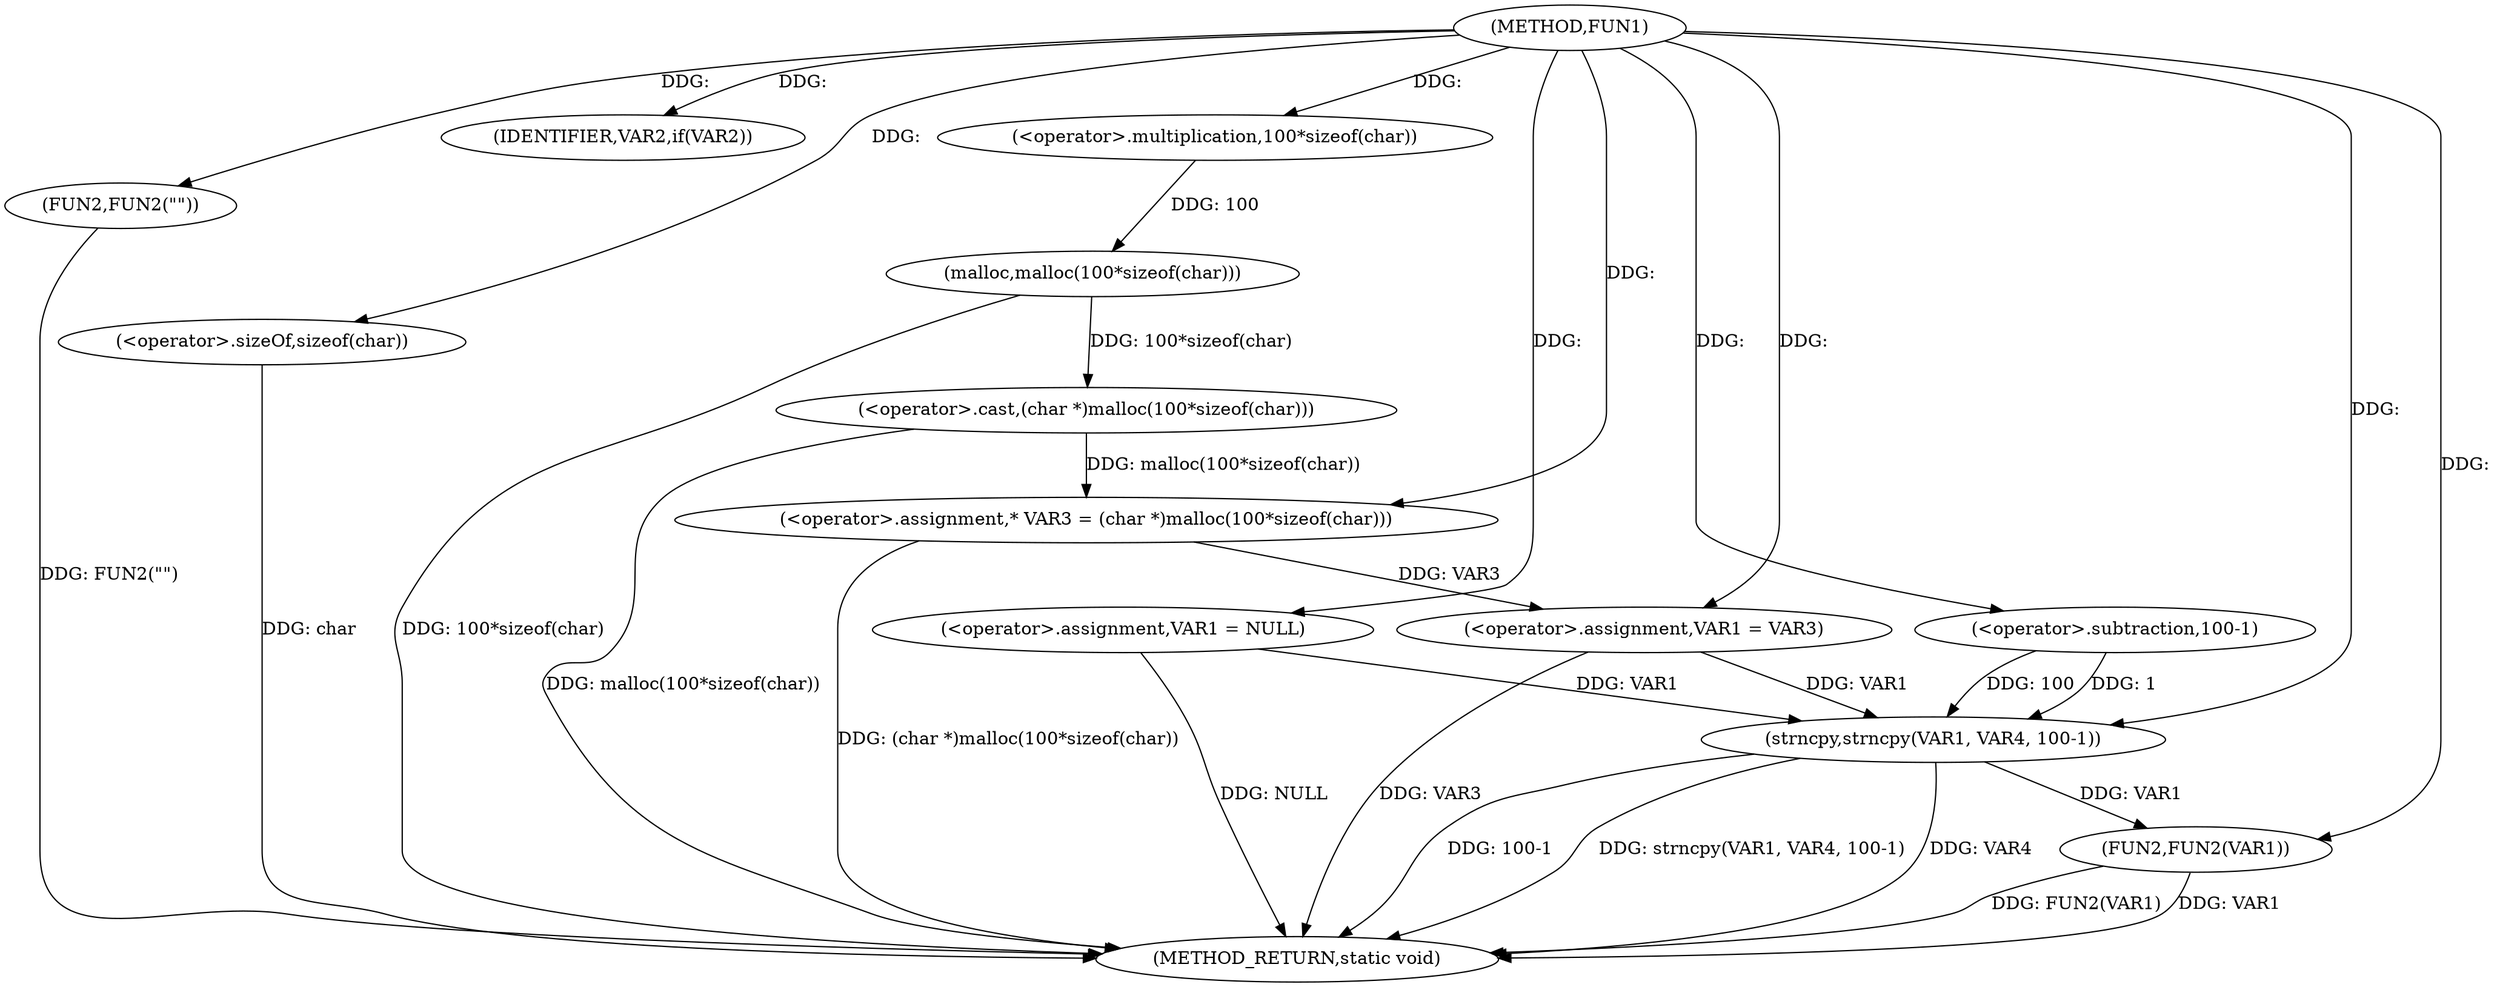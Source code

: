 digraph FUN1 {  
"1000100" [label = "(METHOD,FUN1)" ]
"1000137" [label = "(METHOD_RETURN,static void)" ]
"1000103" [label = "(<operator>.assignment,VAR1 = NULL)" ]
"1000107" [label = "(IDENTIFIER,VAR2,if(VAR2))" ]
"1000109" [label = "(FUN2,FUN2(\"\"))" ]
"1000115" [label = "(<operator>.assignment,* VAR3 = (char *)malloc(100*sizeof(char)))" ]
"1000117" [label = "(<operator>.cast,(char *)malloc(100*sizeof(char)))" ]
"1000119" [label = "(malloc,malloc(100*sizeof(char)))" ]
"1000120" [label = "(<operator>.multiplication,100*sizeof(char))" ]
"1000122" [label = "(<operator>.sizeOf,sizeof(char))" ]
"1000124" [label = "(<operator>.assignment,VAR1 = VAR3)" ]
"1000129" [label = "(strncpy,strncpy(VAR1, VAR4, 100-1))" ]
"1000132" [label = "(<operator>.subtraction,100-1)" ]
"1000135" [label = "(FUN2,FUN2(VAR1))" ]
  "1000115" -> "1000137"  [ label = "DDG: (char *)malloc(100*sizeof(char))"] 
  "1000124" -> "1000137"  [ label = "DDG: VAR3"] 
  "1000103" -> "1000137"  [ label = "DDG: NULL"] 
  "1000117" -> "1000137"  [ label = "DDG: malloc(100*sizeof(char))"] 
  "1000109" -> "1000137"  [ label = "DDG: FUN2(\"\")"] 
  "1000122" -> "1000137"  [ label = "DDG: char"] 
  "1000129" -> "1000137"  [ label = "DDG: 100-1"] 
  "1000129" -> "1000137"  [ label = "DDG: strncpy(VAR1, VAR4, 100-1)"] 
  "1000135" -> "1000137"  [ label = "DDG: FUN2(VAR1)"] 
  "1000119" -> "1000137"  [ label = "DDG: 100*sizeof(char)"] 
  "1000135" -> "1000137"  [ label = "DDG: VAR1"] 
  "1000129" -> "1000137"  [ label = "DDG: VAR4"] 
  "1000100" -> "1000103"  [ label = "DDG: "] 
  "1000100" -> "1000107"  [ label = "DDG: "] 
  "1000100" -> "1000109"  [ label = "DDG: "] 
  "1000117" -> "1000115"  [ label = "DDG: malloc(100*sizeof(char))"] 
  "1000100" -> "1000115"  [ label = "DDG: "] 
  "1000119" -> "1000117"  [ label = "DDG: 100*sizeof(char)"] 
  "1000120" -> "1000119"  [ label = "DDG: 100"] 
  "1000100" -> "1000120"  [ label = "DDG: "] 
  "1000100" -> "1000122"  [ label = "DDG: "] 
  "1000115" -> "1000124"  [ label = "DDG: VAR3"] 
  "1000100" -> "1000124"  [ label = "DDG: "] 
  "1000124" -> "1000129"  [ label = "DDG: VAR1"] 
  "1000103" -> "1000129"  [ label = "DDG: VAR1"] 
  "1000100" -> "1000129"  [ label = "DDG: "] 
  "1000132" -> "1000129"  [ label = "DDG: 100"] 
  "1000132" -> "1000129"  [ label = "DDG: 1"] 
  "1000100" -> "1000132"  [ label = "DDG: "] 
  "1000129" -> "1000135"  [ label = "DDG: VAR1"] 
  "1000100" -> "1000135"  [ label = "DDG: "] 
}
